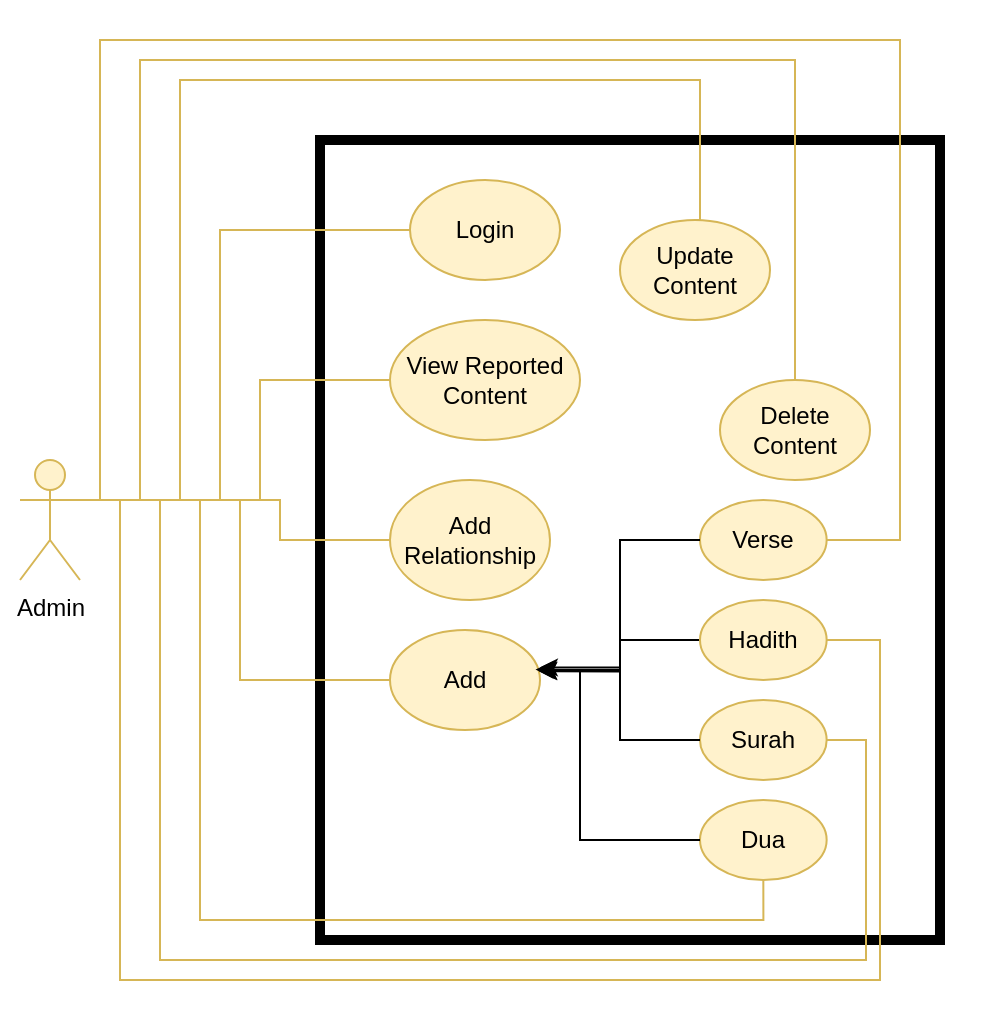 <mxfile version="22.0.8" type="device">
  <diagram name="Page-1" id="dSW38DZQA_1vUGH8oQUS">
    <mxGraphModel dx="1477" dy="756" grid="1" gridSize="10" guides="1" tooltips="1" connect="1" arrows="1" fold="1" page="1" pageScale="1" pageWidth="850" pageHeight="1100" math="0" shadow="0">
      <root>
        <mxCell id="0" />
        <mxCell id="1" parent="0" />
        <mxCell id="1gVan9Pt_JSY_bJR9pMQ-29" value="" style="rounded=0;whiteSpace=wrap;html=1;strokeColor=none;" vertex="1" parent="1">
          <mxGeometry x="110" y="130" width="500" height="510" as="geometry" />
        </mxCell>
        <mxCell id="1gVan9Pt_JSY_bJR9pMQ-1" value="" style="rounded=0;whiteSpace=wrap;html=1;strokeWidth=5;" vertex="1" parent="1">
          <mxGeometry x="270" y="200" width="310" height="400" as="geometry" />
        </mxCell>
        <mxCell id="1gVan9Pt_JSY_bJR9pMQ-2" value="Login" style="ellipse;whiteSpace=wrap;html=1;fillColor=#fff2cc;strokeColor=#d6b656;" vertex="1" parent="1">
          <mxGeometry x="315" y="220" width="75" height="50" as="geometry" />
        </mxCell>
        <mxCell id="1gVan9Pt_JSY_bJR9pMQ-3" value="View Reported Content" style="ellipse;whiteSpace=wrap;html=1;fillColor=#fff2cc;strokeColor=#d6b656;" vertex="1" parent="1">
          <mxGeometry x="305" y="290" width="95" height="60" as="geometry" />
        </mxCell>
        <mxCell id="1gVan9Pt_JSY_bJR9pMQ-4" value="Verse" style="ellipse;whiteSpace=wrap;html=1;fillColor=#fff2cc;strokeColor=#d6b656;" vertex="1" parent="1">
          <mxGeometry x="460" y="380" width="63.33" height="40" as="geometry" />
        </mxCell>
        <mxCell id="1gVan9Pt_JSY_bJR9pMQ-5" value="Add" style="ellipse;whiteSpace=wrap;html=1;fillColor=#fff2cc;strokeColor=#d6b656;" vertex="1" parent="1">
          <mxGeometry x="305" y="445" width="75" height="50" as="geometry" />
        </mxCell>
        <mxCell id="1gVan9Pt_JSY_bJR9pMQ-6" style="edgeStyle=orthogonalEdgeStyle;rounded=0;orthogonalLoop=1;jettySize=auto;html=1;exitX=0;exitY=0.5;exitDx=0;exitDy=0;entryX=0.993;entryY=0.413;entryDx=0;entryDy=0;entryPerimeter=0;" edge="1" parent="1" source="1gVan9Pt_JSY_bJR9pMQ-7" target="1gVan9Pt_JSY_bJR9pMQ-5">
          <mxGeometry relative="1" as="geometry" />
        </mxCell>
        <mxCell id="1gVan9Pt_JSY_bJR9pMQ-7" value="Hadith" style="ellipse;whiteSpace=wrap;html=1;fillColor=#fff2cc;strokeColor=#d6b656;" vertex="1" parent="1">
          <mxGeometry x="460" y="430" width="63.33" height="40" as="geometry" />
        </mxCell>
        <mxCell id="1gVan9Pt_JSY_bJR9pMQ-8" value="Dua" style="ellipse;whiteSpace=wrap;html=1;fillColor=#fff2cc;strokeColor=#d6b656;" vertex="1" parent="1">
          <mxGeometry x="460" y="530" width="63.33" height="40" as="geometry" />
        </mxCell>
        <mxCell id="1gVan9Pt_JSY_bJR9pMQ-9" value="Surah" style="ellipse;whiteSpace=wrap;html=1;fillColor=#fff2cc;strokeColor=#d6b656;" vertex="1" parent="1">
          <mxGeometry x="460" y="480" width="63.33" height="40" as="geometry" />
        </mxCell>
        <mxCell id="1gVan9Pt_JSY_bJR9pMQ-10" value="Update Content" style="ellipse;whiteSpace=wrap;html=1;fillColor=#fff2cc;strokeColor=#d6b656;" vertex="1" parent="1">
          <mxGeometry x="420" y="240" width="75" height="50" as="geometry" />
        </mxCell>
        <mxCell id="1gVan9Pt_JSY_bJR9pMQ-11" value="Delete Content" style="ellipse;whiteSpace=wrap;html=1;fillColor=#fff2cc;strokeColor=#d6b656;" vertex="1" parent="1">
          <mxGeometry x="470" y="320" width="75" height="50" as="geometry" />
        </mxCell>
        <mxCell id="1gVan9Pt_JSY_bJR9pMQ-12" style="edgeStyle=orthogonalEdgeStyle;rounded=0;orthogonalLoop=1;jettySize=auto;html=1;exitX=1;exitY=0.333;exitDx=0;exitDy=0;exitPerimeter=0;entryX=0;entryY=0.5;entryDx=0;entryDy=0;endArrow=none;endFill=0;fillColor=#fff2cc;strokeColor=#d6b656;" edge="1" parent="1" source="1gVan9Pt_JSY_bJR9pMQ-22" target="1gVan9Pt_JSY_bJR9pMQ-2">
          <mxGeometry relative="1" as="geometry">
            <Array as="points">
              <mxPoint x="220" y="380" />
              <mxPoint x="220" y="245" />
            </Array>
          </mxGeometry>
        </mxCell>
        <mxCell id="1gVan9Pt_JSY_bJR9pMQ-13" style="edgeStyle=orthogonalEdgeStyle;rounded=0;orthogonalLoop=1;jettySize=auto;html=1;exitX=1;exitY=0.333;exitDx=0;exitDy=0;exitPerimeter=0;entryX=0;entryY=0.5;entryDx=0;entryDy=0;endArrow=none;endFill=0;fillColor=#fff2cc;strokeColor=#d6b656;" edge="1" parent="1" source="1gVan9Pt_JSY_bJR9pMQ-22" target="1gVan9Pt_JSY_bJR9pMQ-3">
          <mxGeometry relative="1" as="geometry">
            <Array as="points">
              <mxPoint x="240" y="380" />
              <mxPoint x="240" y="320" />
            </Array>
          </mxGeometry>
        </mxCell>
        <mxCell id="1gVan9Pt_JSY_bJR9pMQ-14" style="edgeStyle=orthogonalEdgeStyle;rounded=0;orthogonalLoop=1;jettySize=auto;html=1;exitX=1;exitY=0.333;exitDx=0;exitDy=0;exitPerimeter=0;entryX=0.5;entryY=0;entryDx=0;entryDy=0;endArrow=none;endFill=0;fillColor=#fff2cc;strokeColor=#d6b656;" edge="1" parent="1" source="1gVan9Pt_JSY_bJR9pMQ-22" target="1gVan9Pt_JSY_bJR9pMQ-10">
          <mxGeometry relative="1" as="geometry">
            <Array as="points">
              <mxPoint x="200" y="380" />
              <mxPoint x="200" y="170" />
              <mxPoint x="460" y="170" />
              <mxPoint x="460" y="240" />
            </Array>
          </mxGeometry>
        </mxCell>
        <mxCell id="1gVan9Pt_JSY_bJR9pMQ-15" style="edgeStyle=orthogonalEdgeStyle;rounded=0;orthogonalLoop=1;jettySize=auto;html=1;exitX=1;exitY=0.333;exitDx=0;exitDy=0;exitPerimeter=0;entryX=0;entryY=0.5;entryDx=0;entryDy=0;endArrow=none;endFill=0;fillColor=#fff2cc;strokeColor=#d6b656;" edge="1" parent="1" source="1gVan9Pt_JSY_bJR9pMQ-22" target="1gVan9Pt_JSY_bJR9pMQ-5">
          <mxGeometry relative="1" as="geometry">
            <Array as="points">
              <mxPoint x="230" y="380" />
              <mxPoint x="230" y="470" />
            </Array>
          </mxGeometry>
        </mxCell>
        <mxCell id="1gVan9Pt_JSY_bJR9pMQ-16" style="edgeStyle=orthogonalEdgeStyle;rounded=0;orthogonalLoop=1;jettySize=auto;html=1;exitX=1;exitY=0.333;exitDx=0;exitDy=0;exitPerimeter=0;entryX=0.5;entryY=0;entryDx=0;entryDy=0;endArrow=none;endFill=0;fillColor=#fff2cc;strokeColor=#d6b656;" edge="1" parent="1" source="1gVan9Pt_JSY_bJR9pMQ-22" target="1gVan9Pt_JSY_bJR9pMQ-11">
          <mxGeometry relative="1" as="geometry">
            <Array as="points">
              <mxPoint x="180" y="380" />
              <mxPoint x="180" y="160" />
              <mxPoint x="508" y="160" />
            </Array>
          </mxGeometry>
        </mxCell>
        <mxCell id="1gVan9Pt_JSY_bJR9pMQ-17" style="edgeStyle=orthogonalEdgeStyle;rounded=0;orthogonalLoop=1;jettySize=auto;html=1;exitX=1;exitY=0.333;exitDx=0;exitDy=0;exitPerimeter=0;entryX=0.5;entryY=1;entryDx=0;entryDy=0;endArrow=none;endFill=0;fillColor=#fff2cc;strokeColor=#d6b656;" edge="1" parent="1" source="1gVan9Pt_JSY_bJR9pMQ-22" target="1gVan9Pt_JSY_bJR9pMQ-8">
          <mxGeometry relative="1" as="geometry">
            <Array as="points">
              <mxPoint x="210" y="380" />
              <mxPoint x="210" y="590" />
              <mxPoint x="492" y="590" />
            </Array>
          </mxGeometry>
        </mxCell>
        <mxCell id="1gVan9Pt_JSY_bJR9pMQ-18" style="edgeStyle=orthogonalEdgeStyle;rounded=0;orthogonalLoop=1;jettySize=auto;html=1;exitX=1;exitY=0.333;exitDx=0;exitDy=0;exitPerimeter=0;entryX=1;entryY=0.5;entryDx=0;entryDy=0;endArrow=none;endFill=0;fillColor=#fff2cc;strokeColor=#d6b656;" edge="1" parent="1" source="1gVan9Pt_JSY_bJR9pMQ-22" target="1gVan9Pt_JSY_bJR9pMQ-9">
          <mxGeometry relative="1" as="geometry">
            <Array as="points">
              <mxPoint x="190" y="380" />
              <mxPoint x="190" y="610" />
              <mxPoint x="543" y="610" />
              <mxPoint x="543" y="500" />
            </Array>
          </mxGeometry>
        </mxCell>
        <mxCell id="1gVan9Pt_JSY_bJR9pMQ-19" style="edgeStyle=orthogonalEdgeStyle;rounded=0;orthogonalLoop=1;jettySize=auto;html=1;exitX=1;exitY=0.333;exitDx=0;exitDy=0;exitPerimeter=0;entryX=1;entryY=0.5;entryDx=0;entryDy=0;endArrow=none;endFill=0;fillColor=#fff2cc;strokeColor=#d6b656;" edge="1" parent="1" source="1gVan9Pt_JSY_bJR9pMQ-22" target="1gVan9Pt_JSY_bJR9pMQ-7">
          <mxGeometry relative="1" as="geometry">
            <Array as="points">
              <mxPoint x="170" y="380" />
              <mxPoint x="170" y="620" />
              <mxPoint x="550" y="620" />
              <mxPoint x="550" y="450" />
            </Array>
          </mxGeometry>
        </mxCell>
        <mxCell id="1gVan9Pt_JSY_bJR9pMQ-20" style="edgeStyle=orthogonalEdgeStyle;rounded=0;orthogonalLoop=1;jettySize=auto;html=1;exitX=1;exitY=0.333;exitDx=0;exitDy=0;exitPerimeter=0;entryX=1;entryY=0.5;entryDx=0;entryDy=0;endArrow=none;endFill=0;fillColor=#fff2cc;strokeColor=#d6b656;" edge="1" parent="1" source="1gVan9Pt_JSY_bJR9pMQ-22" target="1gVan9Pt_JSY_bJR9pMQ-4">
          <mxGeometry relative="1" as="geometry">
            <Array as="points">
              <mxPoint x="160" y="380" />
              <mxPoint x="160" y="150" />
              <mxPoint x="560" y="150" />
              <mxPoint x="560" y="400" />
            </Array>
          </mxGeometry>
        </mxCell>
        <mxCell id="1gVan9Pt_JSY_bJR9pMQ-21" style="edgeStyle=orthogonalEdgeStyle;rounded=0;orthogonalLoop=1;jettySize=auto;html=1;exitX=1;exitY=0.333;exitDx=0;exitDy=0;exitPerimeter=0;entryX=0;entryY=0.5;entryDx=0;entryDy=0;endArrow=none;endFill=0;fillColor=#fff2cc;strokeColor=#d6b656;" edge="1" parent="1" source="1gVan9Pt_JSY_bJR9pMQ-22" target="1gVan9Pt_JSY_bJR9pMQ-26">
          <mxGeometry relative="1" as="geometry">
            <Array as="points">
              <mxPoint x="250" y="380" />
              <mxPoint x="250" y="400" />
            </Array>
          </mxGeometry>
        </mxCell>
        <mxCell id="1gVan9Pt_JSY_bJR9pMQ-22" value="&lt;div&gt;Admin&lt;/div&gt;" style="shape=umlActor;verticalLabelPosition=bottom;verticalAlign=top;html=1;outlineConnect=0;fillColor=#fff2cc;strokeColor=#d6b656;" vertex="1" parent="1">
          <mxGeometry x="120" y="360" width="30" height="60" as="geometry" />
        </mxCell>
        <mxCell id="1gVan9Pt_JSY_bJR9pMQ-23" style="edgeStyle=orthogonalEdgeStyle;rounded=0;orthogonalLoop=1;jettySize=auto;html=1;exitX=0;exitY=0.5;exitDx=0;exitDy=0;entryX=0.97;entryY=0.395;entryDx=0;entryDy=0;entryPerimeter=0;" edge="1" parent="1" source="1gVan9Pt_JSY_bJR9pMQ-9" target="1gVan9Pt_JSY_bJR9pMQ-5">
          <mxGeometry relative="1" as="geometry">
            <Array as="points">
              <mxPoint x="420" y="500" />
              <mxPoint x="420" y="465" />
              <mxPoint x="390" y="465" />
            </Array>
          </mxGeometry>
        </mxCell>
        <mxCell id="1gVan9Pt_JSY_bJR9pMQ-24" style="edgeStyle=orthogonalEdgeStyle;rounded=0;orthogonalLoop=1;jettySize=auto;html=1;exitX=0;exitY=0.5;exitDx=0;exitDy=0;entryX=0.995;entryY=0.407;entryDx=0;entryDy=0;entryPerimeter=0;" edge="1" parent="1" source="1gVan9Pt_JSY_bJR9pMQ-8" target="1gVan9Pt_JSY_bJR9pMQ-5">
          <mxGeometry relative="1" as="geometry">
            <Array as="points">
              <mxPoint x="400" y="550" />
              <mxPoint x="400" y="465" />
            </Array>
          </mxGeometry>
        </mxCell>
        <mxCell id="1gVan9Pt_JSY_bJR9pMQ-25" style="edgeStyle=orthogonalEdgeStyle;rounded=0;orthogonalLoop=1;jettySize=auto;html=1;exitX=0;exitY=0.5;exitDx=0;exitDy=0;entryX=0.999;entryY=0.374;entryDx=0;entryDy=0;entryPerimeter=0;" edge="1" parent="1" source="1gVan9Pt_JSY_bJR9pMQ-4" target="1gVan9Pt_JSY_bJR9pMQ-5">
          <mxGeometry relative="1" as="geometry" />
        </mxCell>
        <mxCell id="1gVan9Pt_JSY_bJR9pMQ-26" value="Add Relationship" style="ellipse;whiteSpace=wrap;html=1;fillColor=#fff2cc;strokeColor=#d6b656;" vertex="1" parent="1">
          <mxGeometry x="305" y="370" width="80" height="60" as="geometry" />
        </mxCell>
      </root>
    </mxGraphModel>
  </diagram>
</mxfile>
